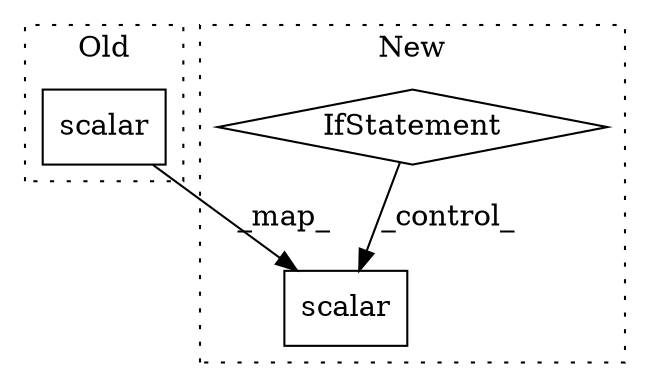 digraph G {
subgraph cluster0 {
1 [label="scalar" a="32" s="11706,11766" l="7,1" shape="box"];
label = "Old";
style="dotted";
}
subgraph cluster1 {
2 [label="scalar" a="32" s="11934,11994" l="7,1" shape="box"];
3 [label="IfStatement" a="25" s="11867,11910" l="14,2" shape="diamond"];
label = "New";
style="dotted";
}
1 -> 2 [label="_map_"];
3 -> 2 [label="_control_"];
}